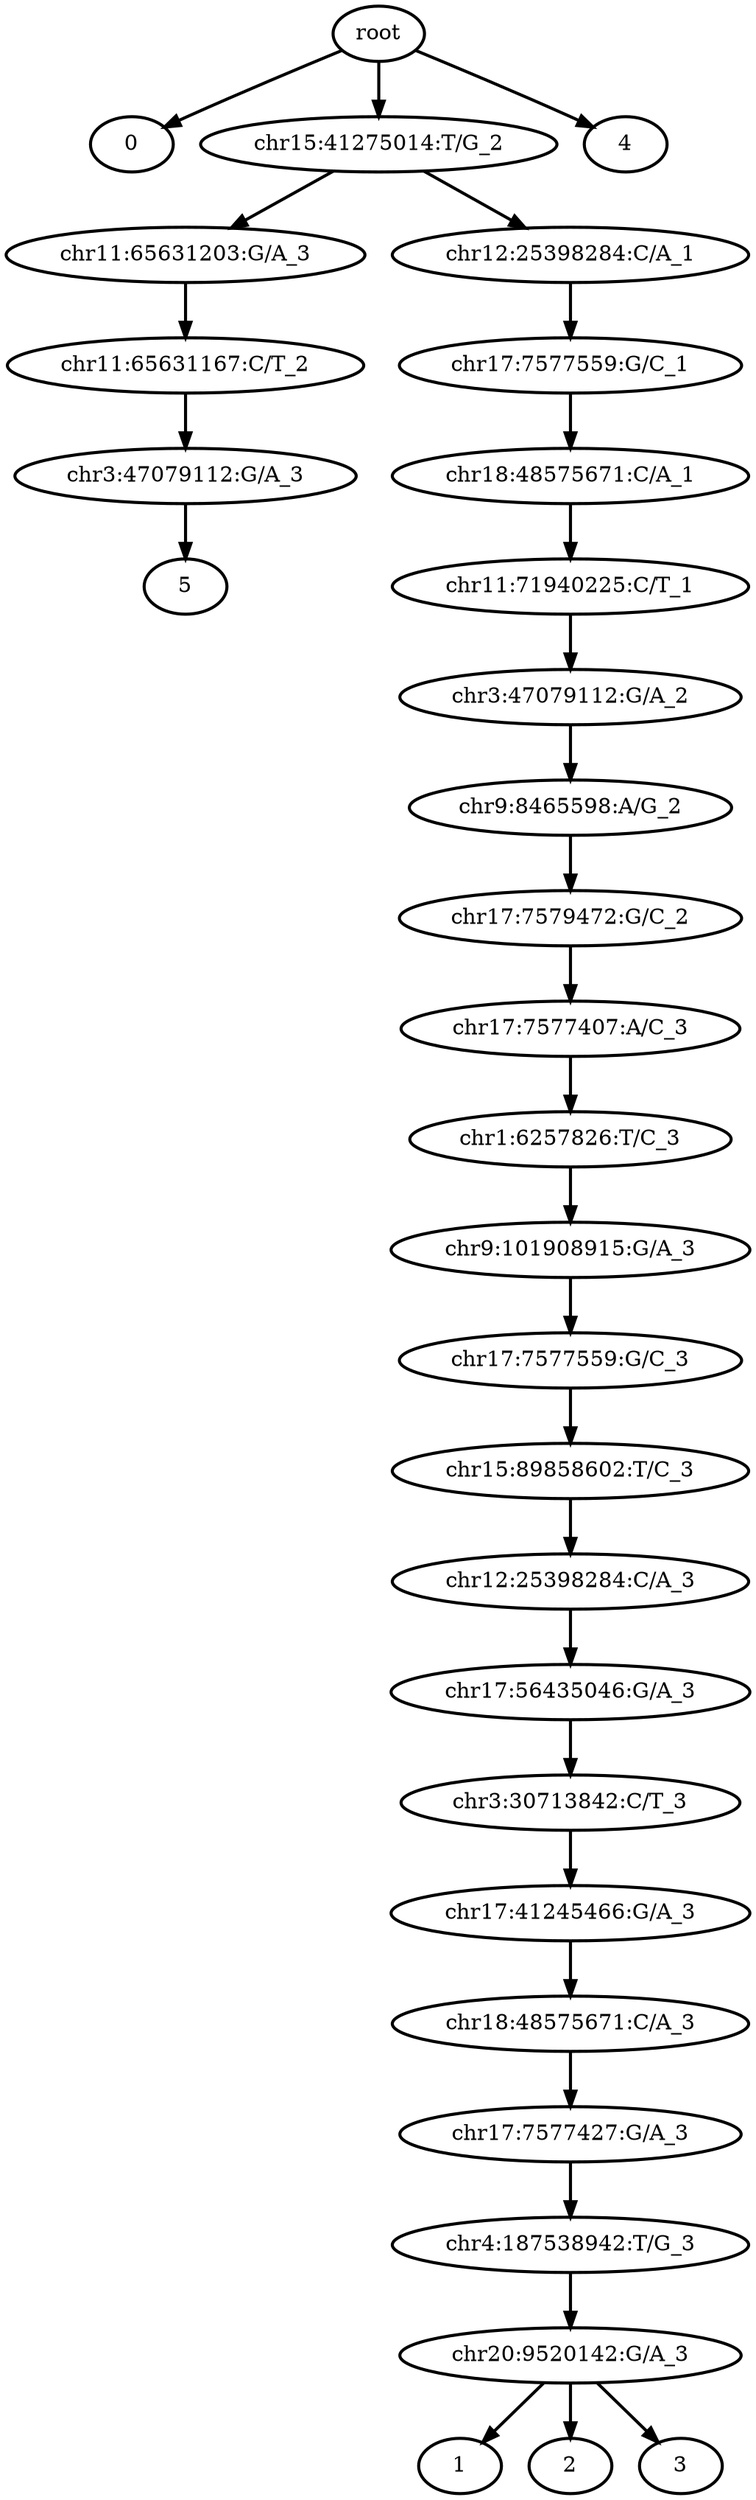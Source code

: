 digraph N {
	overlap="false"
	rankdir="TB"
	0 [label="root", style="bold"];
	1 [label="0", style="bold"];
	2 [label="chr15:41275014:T/G_2", style="bold"];
	3 [label="1", style="bold"];
	4 [label="2", style="bold"];
	5 [label="3", style="bold"];
	6 [label="4", style="bold"];
	7 [label="chr11:65631203:G/A_3", style="bold"];
	8 [label="chr11:65631167:C/T_2", style="bold"];
	9 [label="chr3:47079112:G/A_3", style="bold"];
	10 [label="5", style="bold"];
	11 [label="chr3:47079112:G/A_2", style="bold"];
	12 [label="chr9:8465598:A/G_2", style="bold"];
	13 [label="chr17:7579472:G/C_2", style="bold"];
	14 [label="chr17:7577407:A/C_3", style="bold"];
	15 [label="chr1:6257826:T/C_3", style="bold"];
	16 [label="chr9:101908915:G/A_3", style="bold"];
	17 [label="chr17:7577559:G/C_3", style="bold"];
	18 [label="chr15:89858602:T/C_3", style="bold"];
	19 [label="chr12:25398284:C/A_3", style="bold"];
	20 [label="chr17:56435046:G/A_3", style="bold"];
	21 [label="chr3:30713842:C/T_3", style="bold"];
	22 [label="chr17:41245466:G/A_3", style="bold"];
	23 [label="chr18:48575671:C/A_3", style="bold"];
	24 [label="chr17:7577427:G/A_3", style="bold"];
	25 [label="chr4:187538942:T/G_3", style="bold"];
	26 [label="chr20:9520142:G/A_3", style="bold"];
	27 [label="chr12:25398284:C/A_1", style="bold"];
	28 [label="chr17:7577559:G/C_1", style="bold"];
	29 [label="chr18:48575671:C/A_1", style="bold"];
	30 [label="chr11:71940225:C/T_1", style="bold"];
	0 -> 1 [style="bold"];
	0 -> 2 [style="bold"];
	0 -> 6 [style="bold"];
	2 -> 7 [style="bold"];
	2 -> 27 [style="bold"];
	7 -> 8 [style="bold"];
	8 -> 9 [style="bold"];
	9 -> 10 [style="bold"];
	11 -> 12 [style="bold"];
	12 -> 13 [style="bold"];
	13 -> 14 [style="bold"];
	14 -> 15 [style="bold"];
	15 -> 16 [style="bold"];
	16 -> 17 [style="bold"];
	17 -> 18 [style="bold"];
	18 -> 19 [style="bold"];
	19 -> 20 [style="bold"];
	20 -> 21 [style="bold"];
	21 -> 22 [style="bold"];
	22 -> 23 [style="bold"];
	23 -> 24 [style="bold"];
	24 -> 25 [style="bold"];
	25 -> 26 [style="bold"];
	26 -> 3 [style="bold"];
	26 -> 4 [style="bold"];
	26 -> 5 [style="bold"];
	27 -> 28 [style="bold"];
	28 -> 29 [style="bold"];
	29 -> 30 [style="bold"];
	30 -> 11 [style="bold"];
}